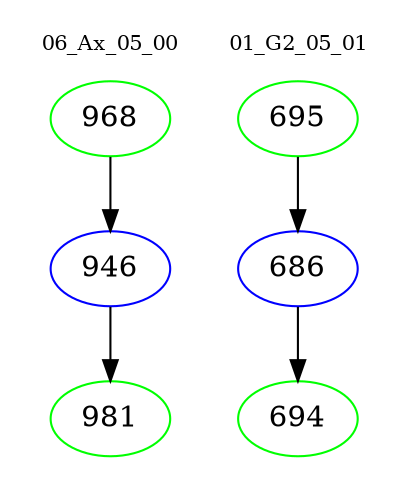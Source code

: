 digraph{
subgraph cluster_0 {
color = white
label = "06_Ax_05_00";
fontsize=10;
T0_968 [label="968", color="green"]
T0_968 -> T0_946 [color="black"]
T0_946 [label="946", color="blue"]
T0_946 -> T0_981 [color="black"]
T0_981 [label="981", color="green"]
}
subgraph cluster_1 {
color = white
label = "01_G2_05_01";
fontsize=10;
T1_695 [label="695", color="green"]
T1_695 -> T1_686 [color="black"]
T1_686 [label="686", color="blue"]
T1_686 -> T1_694 [color="black"]
T1_694 [label="694", color="green"]
}
}
